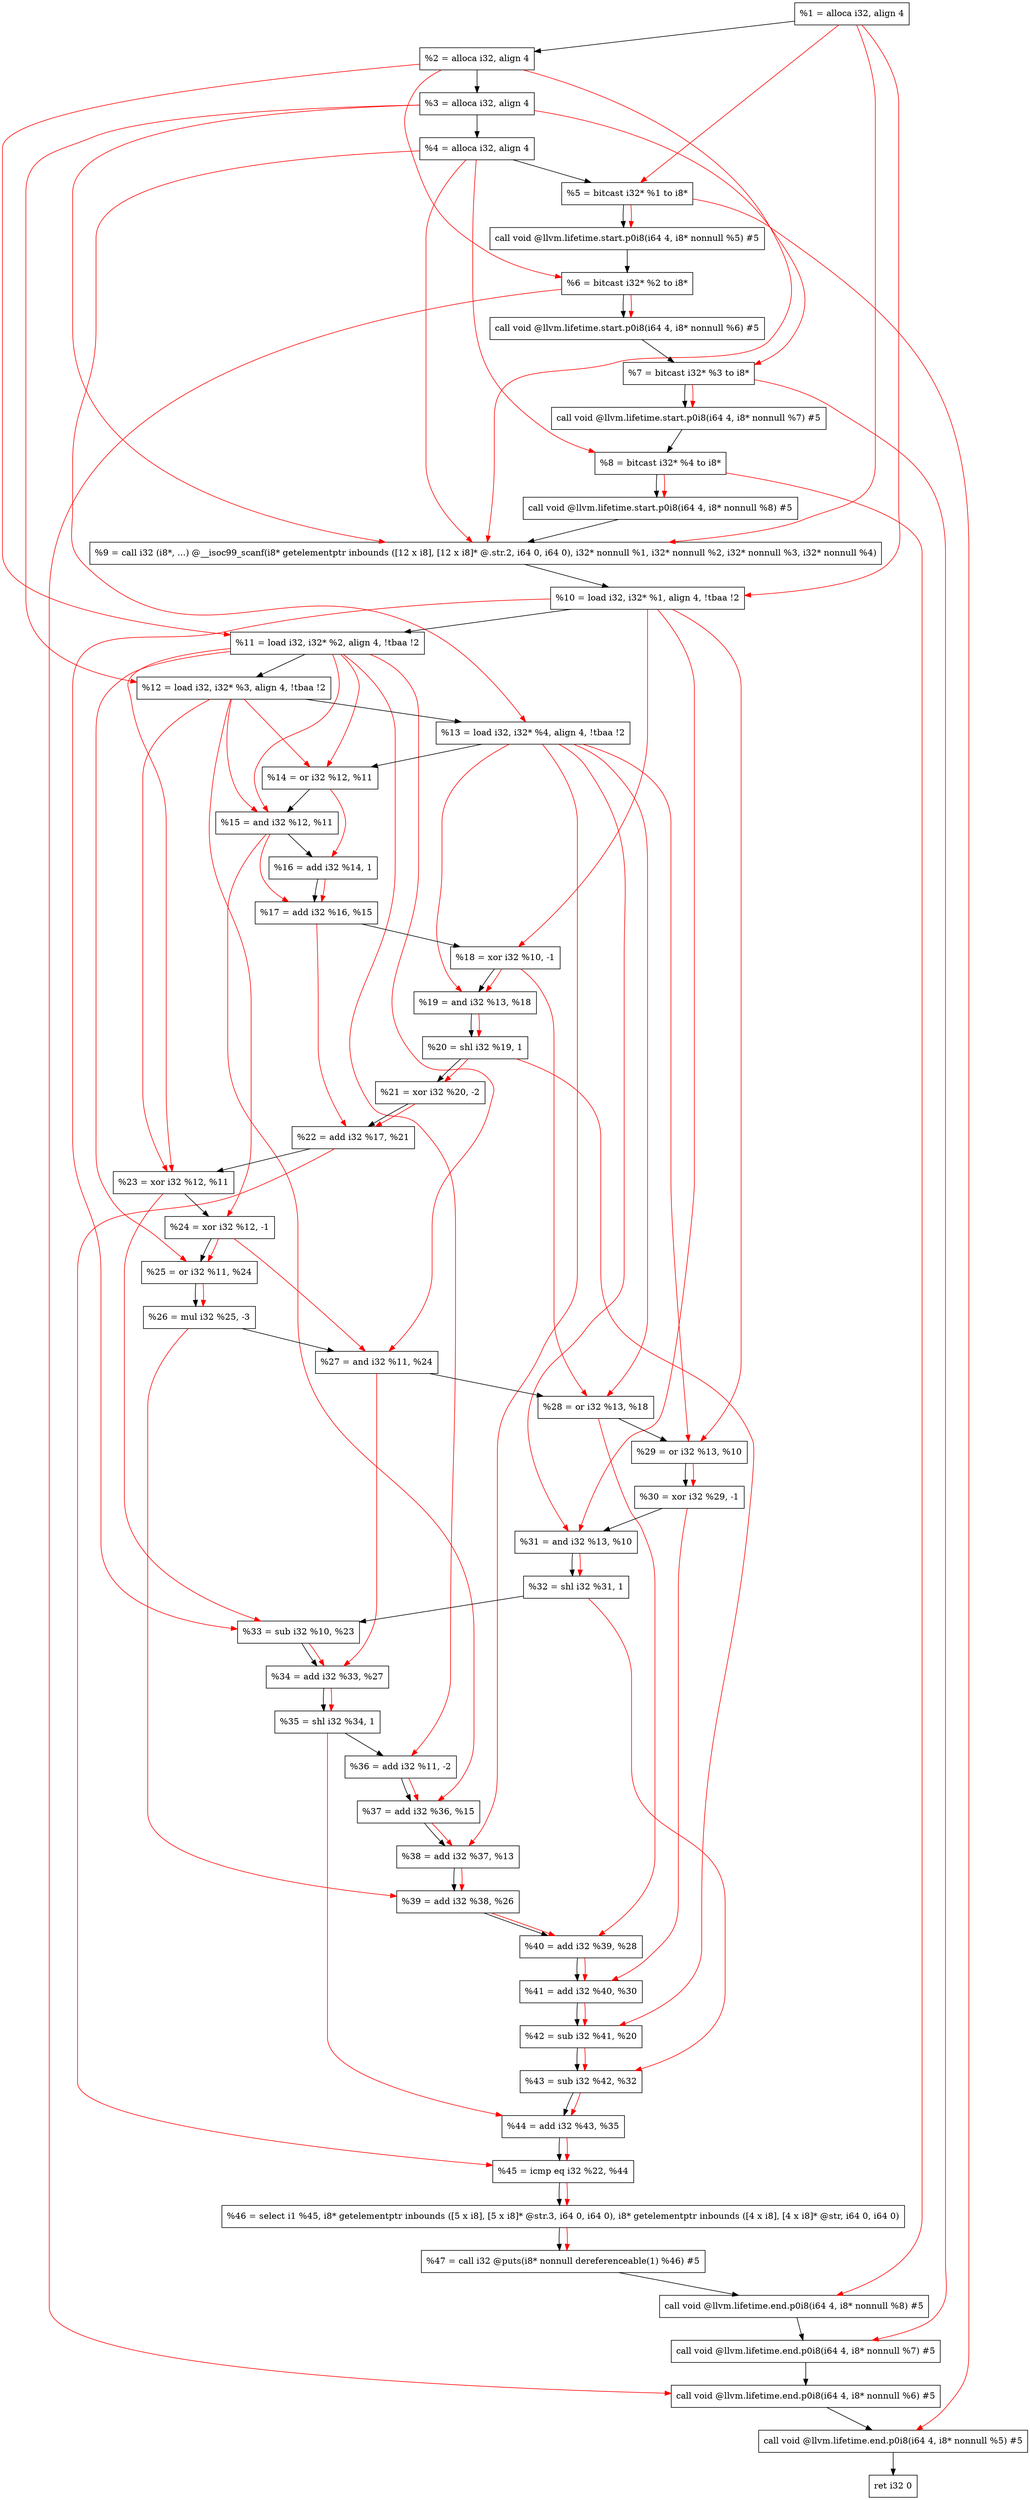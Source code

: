 digraph "DFG for'main' function" {
	Node0xbbc708[shape=record, label="  %1 = alloca i32, align 4"];
	Node0xbbc788[shape=record, label="  %2 = alloca i32, align 4"];
	Node0xbbc818[shape=record, label="  %3 = alloca i32, align 4"];
	Node0xbbc878[shape=record, label="  %4 = alloca i32, align 4"];
	Node0xbbc928[shape=record, label="  %5 = bitcast i32* %1 to i8*"];
	Node0xbbcd58[shape=record, label="  call void @llvm.lifetime.start.p0i8(i64 4, i8* nonnull %5) #5"];
	Node0xbbce38[shape=record, label="  %6 = bitcast i32* %2 to i8*"];
	Node0xbbcf38[shape=record, label="  call void @llvm.lifetime.start.p0i8(i64 4, i8* nonnull %6) #5"];
	Node0xbbcff8[shape=record, label="  %7 = bitcast i32* %3 to i8*"];
	Node0xbbd0a8[shape=record, label="  call void @llvm.lifetime.start.p0i8(i64 4, i8* nonnull %7) #5"];
	Node0xbbd168[shape=record, label="  %8 = bitcast i32* %4 to i8*"];
	Node0xbbd218[shape=record, label="  call void @llvm.lifetime.start.p0i8(i64 4, i8* nonnull %8) #5"];
	Node0xbb79d0[shape=record, label="  %9 = call i32 (i8*, ...) @__isoc99_scanf(i8* getelementptr inbounds ([12 x i8], [12 x i8]* @.str.2, i64 0, i64 0), i32* nonnull %1, i32* nonnull %2, i32* nonnull %3, i32* nonnull %4)"];
	Node0xbbd418[shape=record, label="  %10 = load i32, i32* %1, align 4, !tbaa !2"];
	Node0xbbe388[shape=record, label="  %11 = load i32, i32* %2, align 4, !tbaa !2"];
	Node0xbbe9f8[shape=record, label="  %12 = load i32, i32* %3, align 4, !tbaa !2"];
	Node0xbbea58[shape=record, label="  %13 = load i32, i32* %4, align 4, !tbaa !2"];
	Node0xbbead0[shape=record, label="  %14 = or i32 %12, %11"];
	Node0xbbeb40[shape=record, label="  %15 = and i32 %12, %11"];
	Node0xbbebb0[shape=record, label="  %16 = add i32 %14, 1"];
	Node0xbbec20[shape=record, label="  %17 = add i32 %16, %15"];
	Node0xbbec90[shape=record, label="  %18 = xor i32 %10, -1"];
	Node0xbbed00[shape=record, label="  %19 = and i32 %13, %18"];
	Node0xbbed70[shape=record, label="  %20 = shl i32 %19, 1"];
	Node0xbbede0[shape=record, label="  %21 = xor i32 %20, -2"];
	Node0xbbee50[shape=record, label="  %22 = add i32 %17, %21"];
	Node0xbbeec0[shape=record, label="  %23 = xor i32 %12, %11"];
	Node0xbbef30[shape=record, label="  %24 = xor i32 %12, -1"];
	Node0xbbefa0[shape=record, label="  %25 = or i32 %11, %24"];
	Node0xbbf010[shape=record, label="  %26 = mul i32 %25, -3"];
	Node0xbbf080[shape=record, label="  %27 = and i32 %11, %24"];
	Node0xbbf0f0[shape=record, label="  %28 = or i32 %13, %18"];
	Node0xbbf160[shape=record, label="  %29 = or i32 %13, %10"];
	Node0xbbf1d0[shape=record, label="  %30 = xor i32 %29, -1"];
	Node0xbbf240[shape=record, label="  %31 = and i32 %13, %10"];
	Node0xbbf2b0[shape=record, label="  %32 = shl i32 %31, 1"];
	Node0xbbf320[shape=record, label="  %33 = sub i32 %10, %23"];
	Node0xbbf390[shape=record, label="  %34 = add i32 %33, %27"];
	Node0xbbf400[shape=record, label="  %35 = shl i32 %34, 1"];
	Node0xbbf470[shape=record, label="  %36 = add i32 %11, -2"];
	Node0xbbf4e0[shape=record, label="  %37 = add i32 %36, %15"];
	Node0xbbf550[shape=record, label="  %38 = add i32 %37, %13"];
	Node0xbbf5c0[shape=record, label="  %39 = add i32 %38, %26"];
	Node0xbbf630[shape=record, label="  %40 = add i32 %39, %28"];
	Node0xbbf6a0[shape=record, label="  %41 = add i32 %40, %30"];
	Node0xbbf710[shape=record, label="  %42 = sub i32 %41, %20"];
	Node0xbbf780[shape=record, label="  %43 = sub i32 %42, %32"];
	Node0xbbf7f0[shape=record, label="  %44 = add i32 %43, %35"];
	Node0xbbf860[shape=record, label="  %45 = icmp eq i32 %22, %44"];
	Node0xb5c8b8[shape=record, label="  %46 = select i1 %45, i8* getelementptr inbounds ([5 x i8], [5 x i8]* @str.3, i64 0, i64 0), i8* getelementptr inbounds ([4 x i8], [4 x i8]* @str, i64 0, i64 0)"];
	Node0xbbf8f0[shape=record, label="  %47 = call i32 @puts(i8* nonnull dereferenceable(1) %46) #5"];
	Node0xbbfb98[shape=record, label="  call void @llvm.lifetime.end.p0i8(i64 4, i8* nonnull %8) #5"];
	Node0xbbfcf8[shape=record, label="  call void @llvm.lifetime.end.p0i8(i64 4, i8* nonnull %7) #5"];
	Node0xbbfe08[shape=record, label="  call void @llvm.lifetime.end.p0i8(i64 4, i8* nonnull %6) #5"];
	Node0xbbff18[shape=record, label="  call void @llvm.lifetime.end.p0i8(i64 4, i8* nonnull %5) #5"];
	Node0xbbffd8[shape=record, label="  ret i32 0"];
	Node0xbbc708 -> Node0xbbc788;
	Node0xbbc788 -> Node0xbbc818;
	Node0xbbc818 -> Node0xbbc878;
	Node0xbbc878 -> Node0xbbc928;
	Node0xbbc928 -> Node0xbbcd58;
	Node0xbbcd58 -> Node0xbbce38;
	Node0xbbce38 -> Node0xbbcf38;
	Node0xbbcf38 -> Node0xbbcff8;
	Node0xbbcff8 -> Node0xbbd0a8;
	Node0xbbd0a8 -> Node0xbbd168;
	Node0xbbd168 -> Node0xbbd218;
	Node0xbbd218 -> Node0xbb79d0;
	Node0xbb79d0 -> Node0xbbd418;
	Node0xbbd418 -> Node0xbbe388;
	Node0xbbe388 -> Node0xbbe9f8;
	Node0xbbe9f8 -> Node0xbbea58;
	Node0xbbea58 -> Node0xbbead0;
	Node0xbbead0 -> Node0xbbeb40;
	Node0xbbeb40 -> Node0xbbebb0;
	Node0xbbebb0 -> Node0xbbec20;
	Node0xbbec20 -> Node0xbbec90;
	Node0xbbec90 -> Node0xbbed00;
	Node0xbbed00 -> Node0xbbed70;
	Node0xbbed70 -> Node0xbbede0;
	Node0xbbede0 -> Node0xbbee50;
	Node0xbbee50 -> Node0xbbeec0;
	Node0xbbeec0 -> Node0xbbef30;
	Node0xbbef30 -> Node0xbbefa0;
	Node0xbbefa0 -> Node0xbbf010;
	Node0xbbf010 -> Node0xbbf080;
	Node0xbbf080 -> Node0xbbf0f0;
	Node0xbbf0f0 -> Node0xbbf160;
	Node0xbbf160 -> Node0xbbf1d0;
	Node0xbbf1d0 -> Node0xbbf240;
	Node0xbbf240 -> Node0xbbf2b0;
	Node0xbbf2b0 -> Node0xbbf320;
	Node0xbbf320 -> Node0xbbf390;
	Node0xbbf390 -> Node0xbbf400;
	Node0xbbf400 -> Node0xbbf470;
	Node0xbbf470 -> Node0xbbf4e0;
	Node0xbbf4e0 -> Node0xbbf550;
	Node0xbbf550 -> Node0xbbf5c0;
	Node0xbbf5c0 -> Node0xbbf630;
	Node0xbbf630 -> Node0xbbf6a0;
	Node0xbbf6a0 -> Node0xbbf710;
	Node0xbbf710 -> Node0xbbf780;
	Node0xbbf780 -> Node0xbbf7f0;
	Node0xbbf7f0 -> Node0xbbf860;
	Node0xbbf860 -> Node0xb5c8b8;
	Node0xb5c8b8 -> Node0xbbf8f0;
	Node0xbbf8f0 -> Node0xbbfb98;
	Node0xbbfb98 -> Node0xbbfcf8;
	Node0xbbfcf8 -> Node0xbbfe08;
	Node0xbbfe08 -> Node0xbbff18;
	Node0xbbff18 -> Node0xbbffd8;
edge [color=red]
	Node0xbbc708 -> Node0xbbc928;
	Node0xbbc928 -> Node0xbbcd58;
	Node0xbbc788 -> Node0xbbce38;
	Node0xbbce38 -> Node0xbbcf38;
	Node0xbbc818 -> Node0xbbcff8;
	Node0xbbcff8 -> Node0xbbd0a8;
	Node0xbbc878 -> Node0xbbd168;
	Node0xbbd168 -> Node0xbbd218;
	Node0xbbc708 -> Node0xbb79d0;
	Node0xbbc788 -> Node0xbb79d0;
	Node0xbbc818 -> Node0xbb79d0;
	Node0xbbc878 -> Node0xbb79d0;
	Node0xbbc708 -> Node0xbbd418;
	Node0xbbc788 -> Node0xbbe388;
	Node0xbbc818 -> Node0xbbe9f8;
	Node0xbbc878 -> Node0xbbea58;
	Node0xbbe9f8 -> Node0xbbead0;
	Node0xbbe388 -> Node0xbbead0;
	Node0xbbe9f8 -> Node0xbbeb40;
	Node0xbbe388 -> Node0xbbeb40;
	Node0xbbead0 -> Node0xbbebb0;
	Node0xbbebb0 -> Node0xbbec20;
	Node0xbbeb40 -> Node0xbbec20;
	Node0xbbd418 -> Node0xbbec90;
	Node0xbbea58 -> Node0xbbed00;
	Node0xbbec90 -> Node0xbbed00;
	Node0xbbed00 -> Node0xbbed70;
	Node0xbbed70 -> Node0xbbede0;
	Node0xbbec20 -> Node0xbbee50;
	Node0xbbede0 -> Node0xbbee50;
	Node0xbbe9f8 -> Node0xbbeec0;
	Node0xbbe388 -> Node0xbbeec0;
	Node0xbbe9f8 -> Node0xbbef30;
	Node0xbbe388 -> Node0xbbefa0;
	Node0xbbef30 -> Node0xbbefa0;
	Node0xbbefa0 -> Node0xbbf010;
	Node0xbbe388 -> Node0xbbf080;
	Node0xbbef30 -> Node0xbbf080;
	Node0xbbea58 -> Node0xbbf0f0;
	Node0xbbec90 -> Node0xbbf0f0;
	Node0xbbea58 -> Node0xbbf160;
	Node0xbbd418 -> Node0xbbf160;
	Node0xbbf160 -> Node0xbbf1d0;
	Node0xbbea58 -> Node0xbbf240;
	Node0xbbd418 -> Node0xbbf240;
	Node0xbbf240 -> Node0xbbf2b0;
	Node0xbbd418 -> Node0xbbf320;
	Node0xbbeec0 -> Node0xbbf320;
	Node0xbbf320 -> Node0xbbf390;
	Node0xbbf080 -> Node0xbbf390;
	Node0xbbf390 -> Node0xbbf400;
	Node0xbbe388 -> Node0xbbf470;
	Node0xbbf470 -> Node0xbbf4e0;
	Node0xbbeb40 -> Node0xbbf4e0;
	Node0xbbf4e0 -> Node0xbbf550;
	Node0xbbea58 -> Node0xbbf550;
	Node0xbbf550 -> Node0xbbf5c0;
	Node0xbbf010 -> Node0xbbf5c0;
	Node0xbbf5c0 -> Node0xbbf630;
	Node0xbbf0f0 -> Node0xbbf630;
	Node0xbbf630 -> Node0xbbf6a0;
	Node0xbbf1d0 -> Node0xbbf6a0;
	Node0xbbf6a0 -> Node0xbbf710;
	Node0xbbed70 -> Node0xbbf710;
	Node0xbbf710 -> Node0xbbf780;
	Node0xbbf2b0 -> Node0xbbf780;
	Node0xbbf780 -> Node0xbbf7f0;
	Node0xbbf400 -> Node0xbbf7f0;
	Node0xbbee50 -> Node0xbbf860;
	Node0xbbf7f0 -> Node0xbbf860;
	Node0xbbf860 -> Node0xb5c8b8;
	Node0xb5c8b8 -> Node0xbbf8f0;
	Node0xbbd168 -> Node0xbbfb98;
	Node0xbbcff8 -> Node0xbbfcf8;
	Node0xbbce38 -> Node0xbbfe08;
	Node0xbbc928 -> Node0xbbff18;
}

